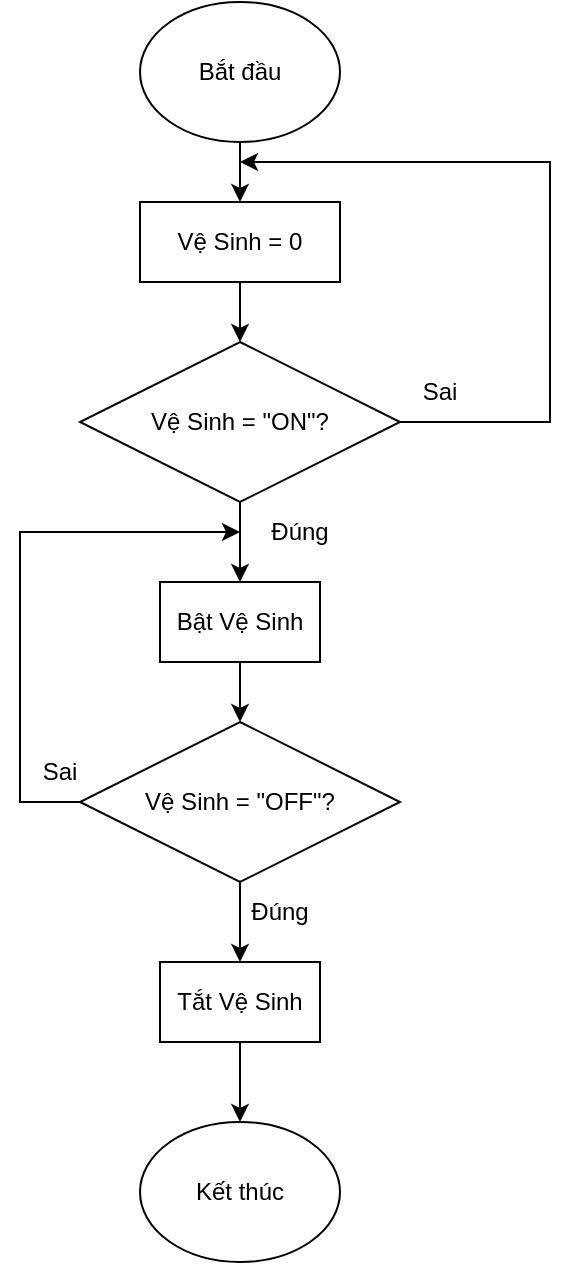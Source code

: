 <mxfile version="24.6.4" type="github">
  <diagram id="C5RBs43oDa-KdzZeNtuy" name="Page-1">
    <mxGraphModel dx="880" dy="468" grid="1" gridSize="10" guides="1" tooltips="1" connect="1" arrows="1" fold="1" page="1" pageScale="1" pageWidth="827" pageHeight="1169" math="0" shadow="0">
      <root>
        <mxCell id="WIyWlLk6GJQsqaUBKTNV-0" />
        <mxCell id="WIyWlLk6GJQsqaUBKTNV-1" parent="WIyWlLk6GJQsqaUBKTNV-0" />
        <mxCell id="V-uH7ZKKTgcjNKInacJp-1" value="" style="edgeStyle=orthogonalEdgeStyle;rounded=0;orthogonalLoop=1;jettySize=auto;html=1;" parent="WIyWlLk6GJQsqaUBKTNV-1" source="ByJA-jbZzqXJApsSXWde-1" target="V-uH7ZKKTgcjNKInacJp-0" edge="1">
          <mxGeometry relative="1" as="geometry" />
        </mxCell>
        <mxCell id="ByJA-jbZzqXJApsSXWde-1" value="Bắt đầu" style="ellipse;whiteSpace=wrap;html=1;" parent="WIyWlLk6GJQsqaUBKTNV-1" vertex="1">
          <mxGeometry x="310" y="160" width="100" height="70" as="geometry" />
        </mxCell>
        <mxCell id="V-uH7ZKKTgcjNKInacJp-2" style="edgeStyle=orthogonalEdgeStyle;rounded=0;orthogonalLoop=1;jettySize=auto;html=1;exitX=1;exitY=0.5;exitDx=0;exitDy=0;" parent="WIyWlLk6GJQsqaUBKTNV-1" source="ByJA-jbZzqXJApsSXWde-2" edge="1">
          <mxGeometry relative="1" as="geometry">
            <mxPoint x="360" y="240" as="targetPoint" />
            <mxPoint x="420" y="400" as="sourcePoint" />
            <Array as="points">
              <mxPoint x="515" y="370" />
              <mxPoint x="515" y="240" />
            </Array>
          </mxGeometry>
        </mxCell>
        <mxCell id="1T8XKj5W4LCH0Dszs9JZ-1" value="" style="edgeStyle=orthogonalEdgeStyle;rounded=0;orthogonalLoop=1;jettySize=auto;html=1;" parent="WIyWlLk6GJQsqaUBKTNV-1" source="ByJA-jbZzqXJApsSXWde-2" target="ByJA-jbZzqXJApsSXWde-7" edge="1">
          <mxGeometry relative="1" as="geometry" />
        </mxCell>
        <mxCell id="ByJA-jbZzqXJApsSXWde-2" value="Vệ Sinh = &quot;ON&quot;?" style="rhombus;whiteSpace=wrap;html=1;" parent="WIyWlLk6GJQsqaUBKTNV-1" vertex="1">
          <mxGeometry x="280" y="330" width="160" height="80" as="geometry" />
        </mxCell>
        <mxCell id="ByJA-jbZzqXJApsSXWde-4" value="Đúng" style="text;html=1;align=center;verticalAlign=middle;whiteSpace=wrap;rounded=0;" parent="WIyWlLk6GJQsqaUBKTNV-1" vertex="1">
          <mxGeometry x="360" y="410" width="60" height="30" as="geometry" />
        </mxCell>
        <mxCell id="ByJA-jbZzqXJApsSXWde-6" value="Sai" style="text;html=1;align=center;verticalAlign=middle;whiteSpace=wrap;rounded=0;" parent="WIyWlLk6GJQsqaUBKTNV-1" vertex="1">
          <mxGeometry x="430" y="340" width="60" height="30" as="geometry" />
        </mxCell>
        <mxCell id="1T8XKj5W4LCH0Dszs9JZ-2" value="" style="edgeStyle=orthogonalEdgeStyle;rounded=0;orthogonalLoop=1;jettySize=auto;html=1;" parent="WIyWlLk6GJQsqaUBKTNV-1" source="ByJA-jbZzqXJApsSXWde-7" target="ByJA-jbZzqXJApsSXWde-10" edge="1">
          <mxGeometry relative="1" as="geometry" />
        </mxCell>
        <mxCell id="ByJA-jbZzqXJApsSXWde-7" value="Bật Vệ Sinh" style="rounded=0;whiteSpace=wrap;html=1;" parent="WIyWlLk6GJQsqaUBKTNV-1" vertex="1">
          <mxGeometry x="320" y="450" width="80" height="40" as="geometry" />
        </mxCell>
        <mxCell id="ByJA-jbZzqXJApsSXWde-10" value="Vệ Sinh = &quot;OFF&quot;?" style="rhombus;whiteSpace=wrap;html=1;" parent="WIyWlLk6GJQsqaUBKTNV-1" vertex="1">
          <mxGeometry x="280" y="520" width="160" height="80" as="geometry" />
        </mxCell>
        <mxCell id="ByJA-jbZzqXJApsSXWde-11" value="Sai" style="text;html=1;align=center;verticalAlign=middle;whiteSpace=wrap;rounded=0;" parent="WIyWlLk6GJQsqaUBKTNV-1" vertex="1">
          <mxGeometry x="240" y="530" width="60" height="30" as="geometry" />
        </mxCell>
        <mxCell id="ByJA-jbZzqXJApsSXWde-12" value="" style="endArrow=classic;html=1;rounded=0;exitX=0;exitY=0.5;exitDx=0;exitDy=0;" parent="WIyWlLk6GJQsqaUBKTNV-1" source="ByJA-jbZzqXJApsSXWde-10" target="ByJA-jbZzqXJApsSXWde-4" edge="1">
          <mxGeometry width="50" height="50" relative="1" as="geometry">
            <mxPoint x="340" y="610" as="sourcePoint" />
            <mxPoint x="360" y="450" as="targetPoint" />
            <Array as="points">
              <mxPoint x="250" y="560" />
              <mxPoint x="250" y="425" />
              <mxPoint x="290" y="425" />
            </Array>
          </mxGeometry>
        </mxCell>
        <mxCell id="ByJA-jbZzqXJApsSXWde-13" value="Tắt Vệ Sinh" style="rounded=0;whiteSpace=wrap;html=1;" parent="WIyWlLk6GJQsqaUBKTNV-1" vertex="1">
          <mxGeometry x="320" y="640" width="80" height="40" as="geometry" />
        </mxCell>
        <mxCell id="ByJA-jbZzqXJApsSXWde-14" value="" style="endArrow=classic;html=1;rounded=0;exitX=0.5;exitY=1;exitDx=0;exitDy=0;" parent="WIyWlLk6GJQsqaUBKTNV-1" source="ByJA-jbZzqXJApsSXWde-10" target="ByJA-jbZzqXJApsSXWde-13" edge="1">
          <mxGeometry width="50" height="50" relative="1" as="geometry">
            <mxPoint x="340" y="680" as="sourcePoint" />
            <mxPoint x="390" y="630" as="targetPoint" />
          </mxGeometry>
        </mxCell>
        <mxCell id="ByJA-jbZzqXJApsSXWde-15" value="Đúng" style="text;html=1;align=center;verticalAlign=middle;whiteSpace=wrap;rounded=0;" parent="WIyWlLk6GJQsqaUBKTNV-1" vertex="1">
          <mxGeometry x="350" y="600" width="60" height="30" as="geometry" />
        </mxCell>
        <mxCell id="ByJA-jbZzqXJApsSXWde-16" value="" style="endArrow=classic;html=1;rounded=0;exitX=0.5;exitY=1;exitDx=0;exitDy=0;" parent="WIyWlLk6GJQsqaUBKTNV-1" source="ByJA-jbZzqXJApsSXWde-13" edge="1">
          <mxGeometry width="50" height="50" relative="1" as="geometry">
            <mxPoint x="340" y="680" as="sourcePoint" />
            <mxPoint x="360" y="720" as="targetPoint" />
          </mxGeometry>
        </mxCell>
        <mxCell id="ByJA-jbZzqXJApsSXWde-17" value="Kết thúc" style="ellipse;whiteSpace=wrap;html=1;" parent="WIyWlLk6GJQsqaUBKTNV-1" vertex="1">
          <mxGeometry x="310" y="720" width="100" height="70" as="geometry" />
        </mxCell>
        <mxCell id="1T8XKj5W4LCH0Dszs9JZ-0" value="" style="edgeStyle=orthogonalEdgeStyle;rounded=0;orthogonalLoop=1;jettySize=auto;html=1;" parent="WIyWlLk6GJQsqaUBKTNV-1" source="V-uH7ZKKTgcjNKInacJp-0" target="ByJA-jbZzqXJApsSXWde-2" edge="1">
          <mxGeometry relative="1" as="geometry" />
        </mxCell>
        <mxCell id="V-uH7ZKKTgcjNKInacJp-0" value="Vệ Sinh = 0" style="rounded=0;whiteSpace=wrap;html=1;" parent="WIyWlLk6GJQsqaUBKTNV-1" vertex="1">
          <mxGeometry x="310" y="260" width="100" height="40" as="geometry" />
        </mxCell>
      </root>
    </mxGraphModel>
  </diagram>
</mxfile>
